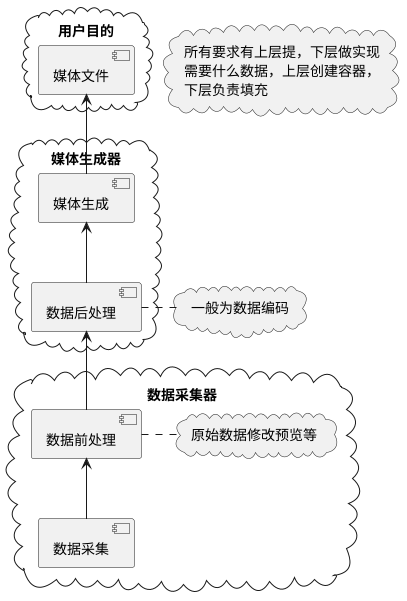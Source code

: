 @startuml

cloud "用户目的"{
[媒体文件]
}

cloud "媒体生成器"{
[媒体文件] <-- [媒体生成]
[媒体生成] <-- [数据后处理]
}

cloud "数据采集器"{
[数据后处理] <-- [数据前处理]
[数据前处理] <-- [数据采集]
[数据前处理] . [原始数据修改预览等]
}

cloud "一般为数据编码"{
[数据后处理] . 一般为数据编码
}

cloud "原始数据修改预览等"{
}

cloud "所有要求有上层提，下层做实现\r需要什么数据，上层创建容器，\n下层负责填充"{
}


@enduml